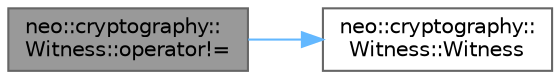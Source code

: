 digraph "neo::cryptography::Witness::operator!="
{
 // LATEX_PDF_SIZE
  bgcolor="transparent";
  edge [fontname=Helvetica,fontsize=10,labelfontname=Helvetica,labelfontsize=10];
  node [fontname=Helvetica,fontsize=10,shape=box,height=0.2,width=0.4];
  rankdir="LR";
  Node1 [id="Node000001",label="neo::cryptography::\lWitness::operator!=",height=0.2,width=0.4,color="gray40", fillcolor="grey60", style="filled", fontcolor="black",tooltip=" "];
  Node1 -> Node2 [id="edge2_Node000001_Node000002",color="steelblue1",style="solid",tooltip=" "];
  Node2 [id="Node000002",label="neo::cryptography::\lWitness::Witness",height=0.2,width=0.4,color="grey40", fillcolor="white", style="filled",URL="$classneo_1_1cryptography_1_1_witness.html#a52f556874e4a3e91b54921c5656854fb",tooltip="Default constructor."];
}

